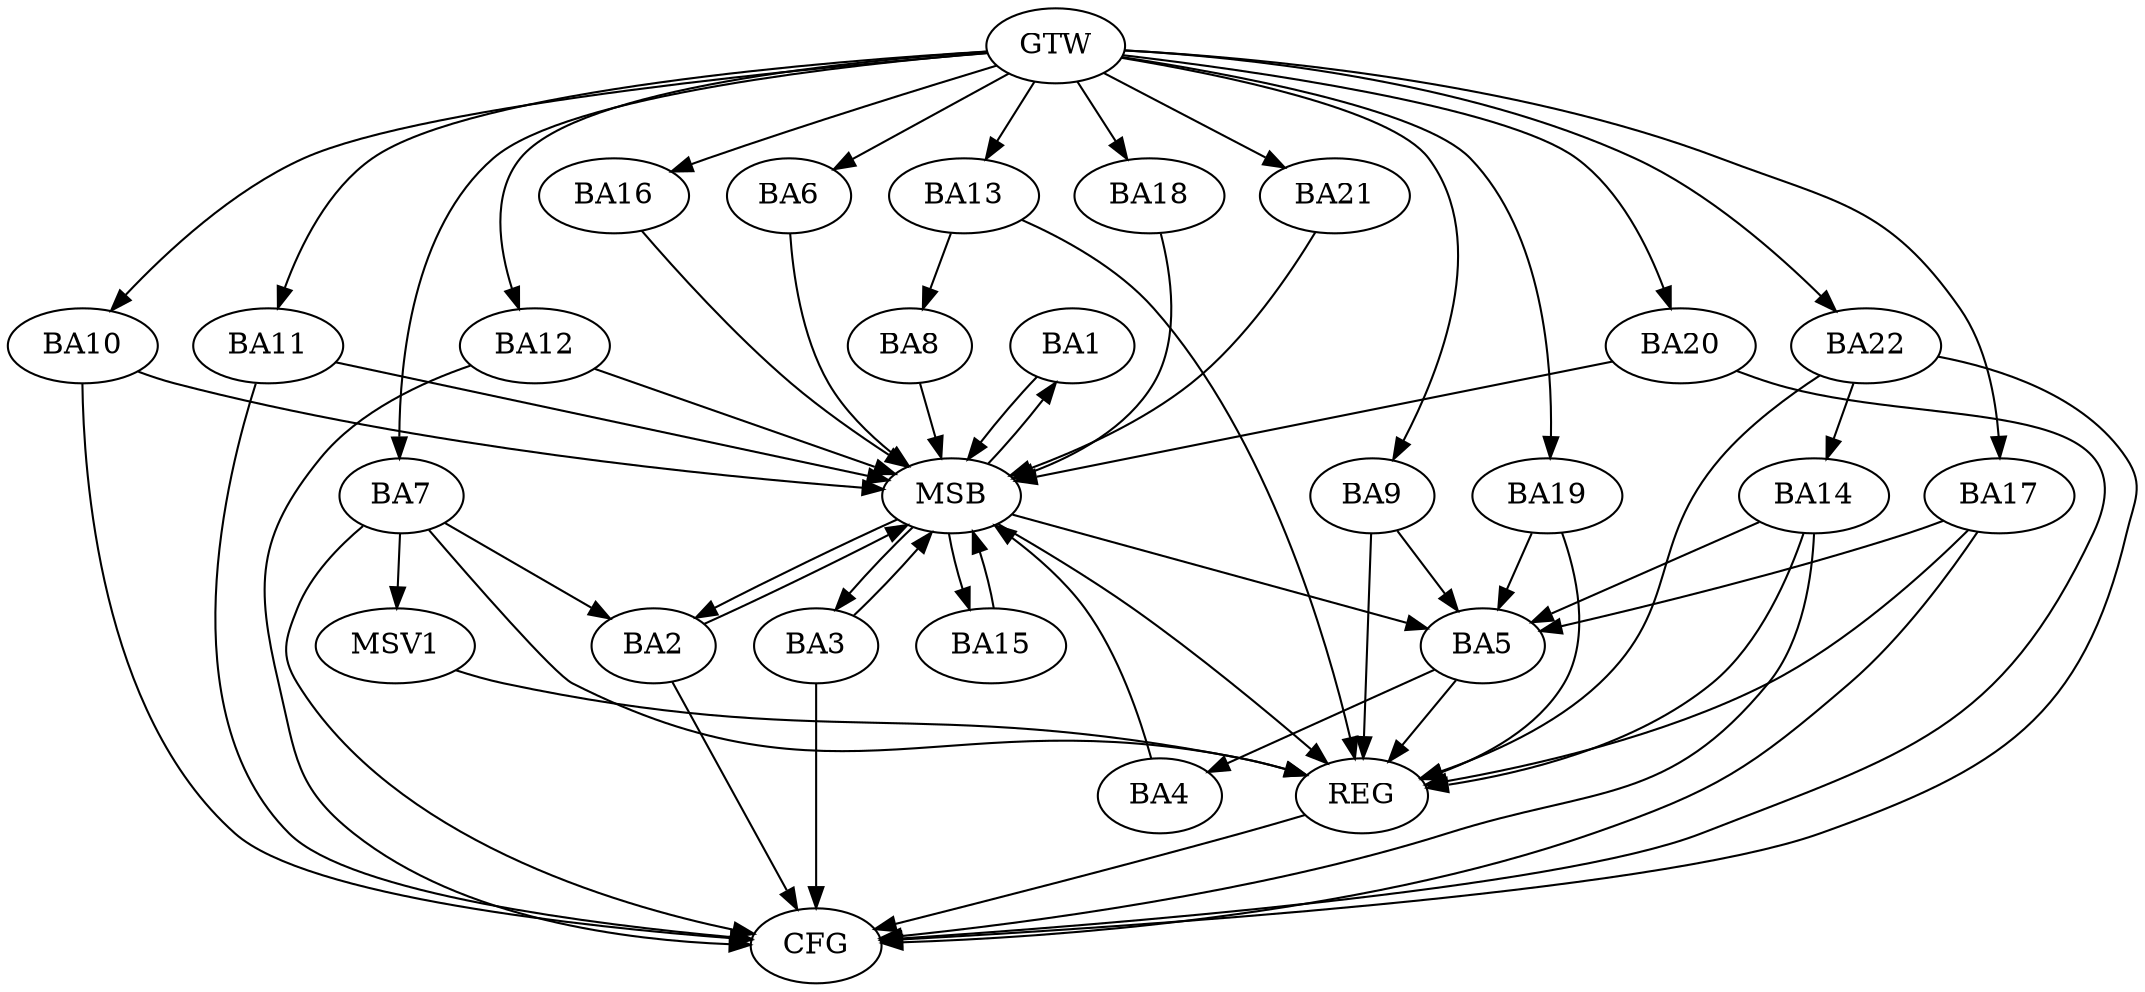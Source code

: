 strict digraph G {
  BA1 [ label="BA1" ];
  BA2 [ label="BA2" ];
  BA3 [ label="BA3" ];
  BA4 [ label="BA4" ];
  BA5 [ label="BA5" ];
  BA6 [ label="BA6" ];
  BA7 [ label="BA7" ];
  BA8 [ label="BA8" ];
  BA9 [ label="BA9" ];
  BA10 [ label="BA10" ];
  BA11 [ label="BA11" ];
  BA12 [ label="BA12" ];
  BA13 [ label="BA13" ];
  BA14 [ label="BA14" ];
  BA15 [ label="BA15" ];
  BA16 [ label="BA16" ];
  BA17 [ label="BA17" ];
  BA18 [ label="BA18" ];
  BA19 [ label="BA19" ];
  BA20 [ label="BA20" ];
  BA21 [ label="BA21" ];
  BA22 [ label="BA22" ];
  GTW [ label="GTW" ];
  REG [ label="REG" ];
  MSB [ label="MSB" ];
  CFG [ label="CFG" ];
  MSV1 [ label="MSV1" ];
  BA5 -> BA4;
  BA7 -> BA2;
  BA9 -> BA5;
  BA13 -> BA8;
  BA14 -> BA5;
  BA17 -> BA5;
  BA19 -> BA5;
  BA22 -> BA14;
  GTW -> BA6;
  GTW -> BA7;
  GTW -> BA9;
  GTW -> BA10;
  GTW -> BA11;
  GTW -> BA12;
  GTW -> BA13;
  GTW -> BA16;
  GTW -> BA17;
  GTW -> BA18;
  GTW -> BA19;
  GTW -> BA20;
  GTW -> BA21;
  GTW -> BA22;
  BA5 -> REG;
  BA7 -> REG;
  BA9 -> REG;
  BA13 -> REG;
  BA14 -> REG;
  BA17 -> REG;
  BA19 -> REG;
  BA22 -> REG;
  BA1 -> MSB;
  MSB -> BA2;
  MSB -> REG;
  BA2 -> MSB;
  MSB -> BA1;
  BA3 -> MSB;
  BA4 -> MSB;
  BA6 -> MSB;
  MSB -> BA5;
  BA8 -> MSB;
  BA10 -> MSB;
  BA11 -> MSB;
  BA12 -> MSB;
  BA15 -> MSB;
  BA16 -> MSB;
  MSB -> BA3;
  BA18 -> MSB;
  BA20 -> MSB;
  MSB -> BA15;
  BA21 -> MSB;
  BA2 -> CFG;
  BA22 -> CFG;
  BA7 -> CFG;
  BA12 -> CFG;
  BA17 -> CFG;
  BA20 -> CFG;
  BA11 -> CFG;
  BA3 -> CFG;
  BA14 -> CFG;
  BA10 -> CFG;
  REG -> CFG;
  BA7 -> MSV1;
  MSV1 -> REG;
}
